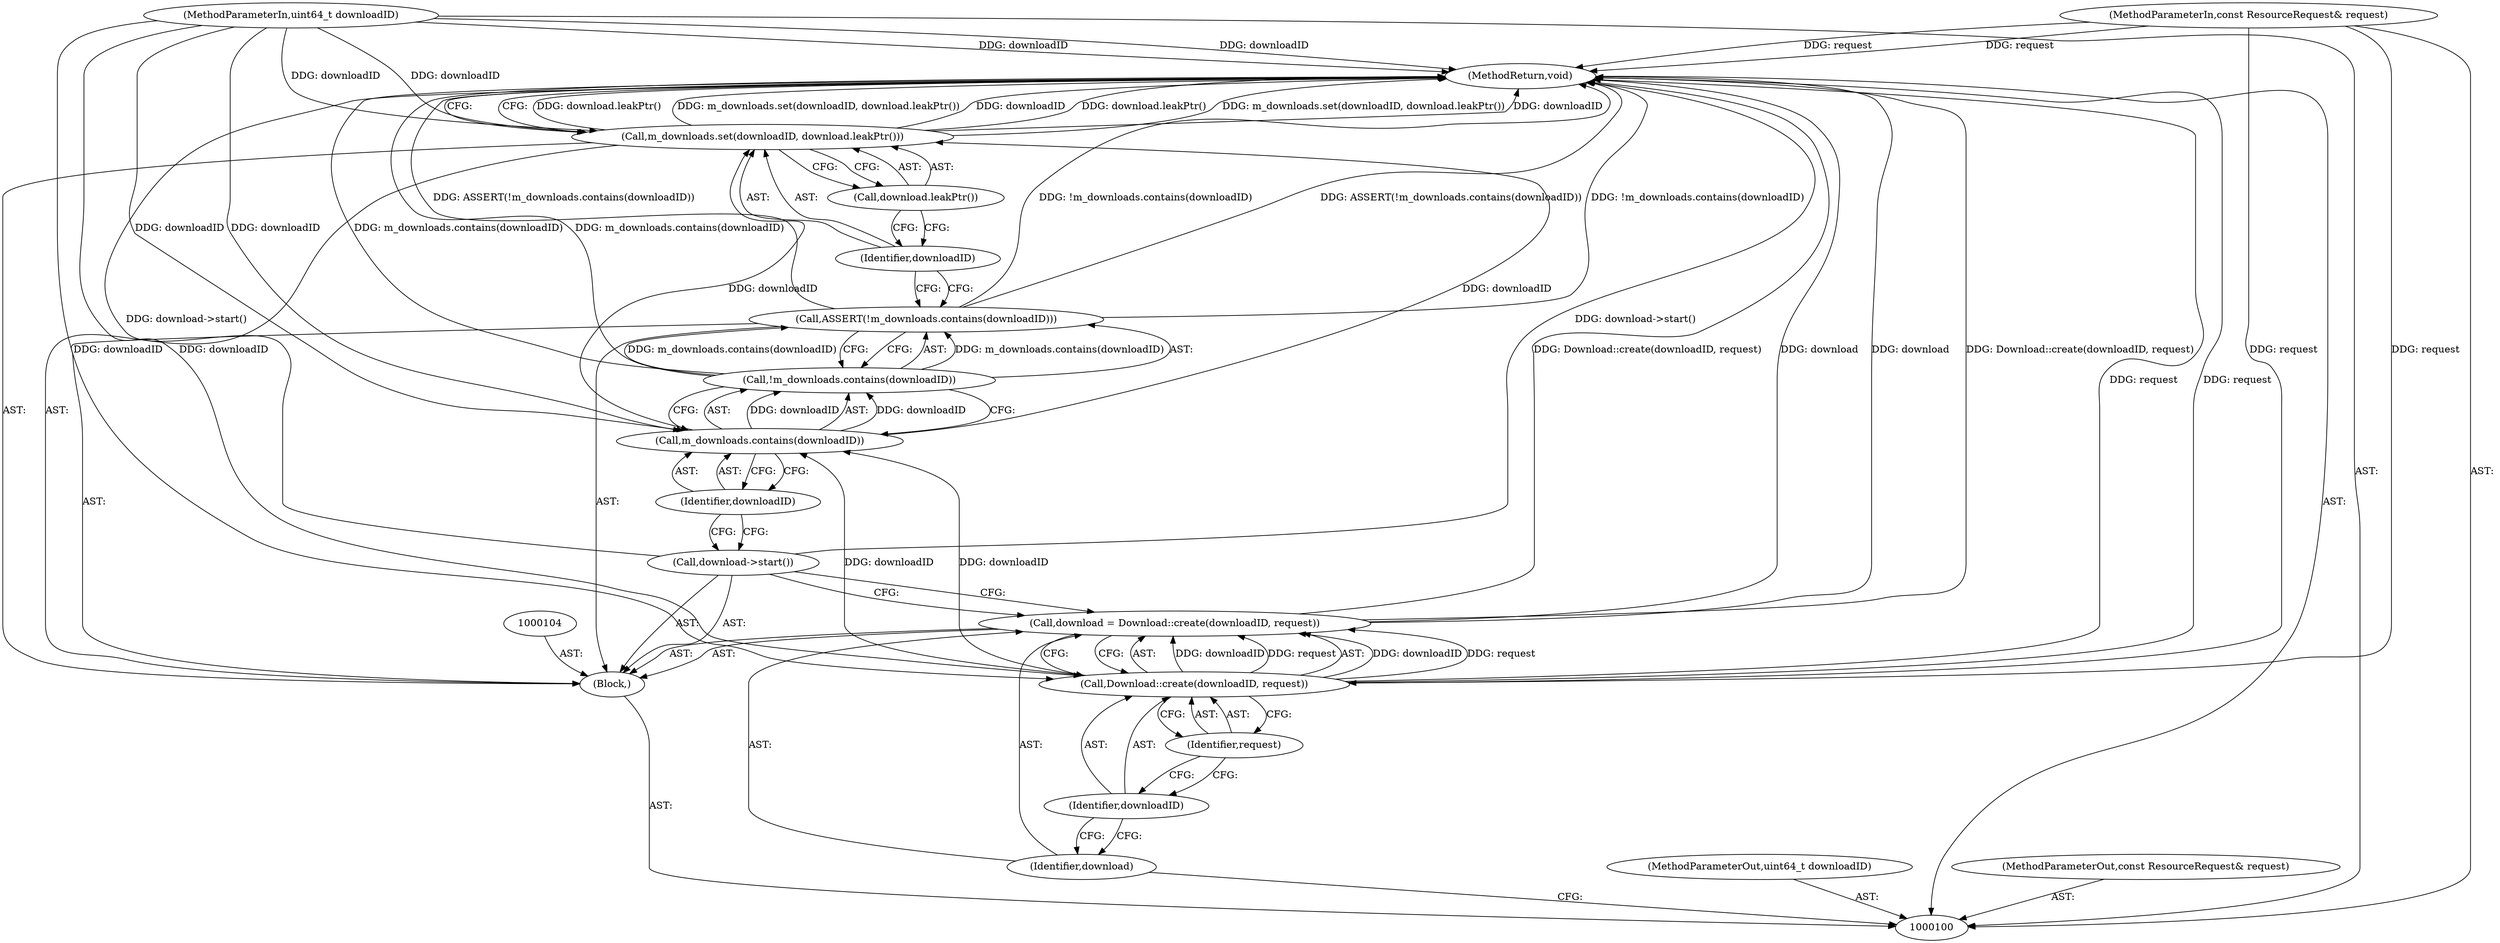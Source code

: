 digraph "1_Chrome_1797c8188e7d42f0adf6ce0e607307cd313e1d7d" {
"1000118" [label="(MethodReturn,void)"];
"1000101" [label="(MethodParameterIn,uint64_t downloadID)"];
"1000157" [label="(MethodParameterOut,uint64_t downloadID)"];
"1000102" [label="(MethodParameterIn,const ResourceRequest& request)"];
"1000158" [label="(MethodParameterOut,const ResourceRequest& request)"];
"1000103" [label="(Block,)"];
"1000105" [label="(Call,download = Download::create(downloadID, request))"];
"1000106" [label="(Identifier,download)"];
"1000107" [label="(Call,Download::create(downloadID, request))"];
"1000108" [label="(Identifier,downloadID)"];
"1000109" [label="(Identifier,request)"];
"1000110" [label="(Call,download->start())"];
"1000112" [label="(Call,!m_downloads.contains(downloadID))"];
"1000113" [label="(Call,m_downloads.contains(downloadID))"];
"1000114" [label="(Identifier,downloadID)"];
"1000111" [label="(Call,ASSERT(!m_downloads.contains(downloadID)))"];
"1000116" [label="(Identifier,downloadID)"];
"1000117" [label="(Call,download.leakPtr())"];
"1000115" [label="(Call,m_downloads.set(downloadID, download.leakPtr()))"];
"1000118" -> "1000100"  [label="AST: "];
"1000118" -> "1000115"  [label="CFG: "];
"1000115" -> "1000118"  [label="DDG: download.leakPtr()"];
"1000115" -> "1000118"  [label="DDG: m_downloads.set(downloadID, download.leakPtr())"];
"1000115" -> "1000118"  [label="DDG: downloadID"];
"1000105" -> "1000118"  [label="DDG: Download::create(downloadID, request)"];
"1000105" -> "1000118"  [label="DDG: download"];
"1000102" -> "1000118"  [label="DDG: request"];
"1000111" -> "1000118"  [label="DDG: !m_downloads.contains(downloadID)"];
"1000111" -> "1000118"  [label="DDG: ASSERT(!m_downloads.contains(downloadID))"];
"1000112" -> "1000118"  [label="DDG: m_downloads.contains(downloadID)"];
"1000101" -> "1000118"  [label="DDG: downloadID"];
"1000110" -> "1000118"  [label="DDG: download->start()"];
"1000107" -> "1000118"  [label="DDG: request"];
"1000101" -> "1000100"  [label="AST: "];
"1000101" -> "1000118"  [label="DDG: downloadID"];
"1000101" -> "1000107"  [label="DDG: downloadID"];
"1000101" -> "1000113"  [label="DDG: downloadID"];
"1000101" -> "1000115"  [label="DDG: downloadID"];
"1000157" -> "1000100"  [label="AST: "];
"1000102" -> "1000100"  [label="AST: "];
"1000102" -> "1000118"  [label="DDG: request"];
"1000102" -> "1000107"  [label="DDG: request"];
"1000158" -> "1000100"  [label="AST: "];
"1000103" -> "1000100"  [label="AST: "];
"1000104" -> "1000103"  [label="AST: "];
"1000105" -> "1000103"  [label="AST: "];
"1000110" -> "1000103"  [label="AST: "];
"1000111" -> "1000103"  [label="AST: "];
"1000115" -> "1000103"  [label="AST: "];
"1000105" -> "1000103"  [label="AST: "];
"1000105" -> "1000107"  [label="CFG: "];
"1000106" -> "1000105"  [label="AST: "];
"1000107" -> "1000105"  [label="AST: "];
"1000110" -> "1000105"  [label="CFG: "];
"1000105" -> "1000118"  [label="DDG: Download::create(downloadID, request)"];
"1000105" -> "1000118"  [label="DDG: download"];
"1000107" -> "1000105"  [label="DDG: downloadID"];
"1000107" -> "1000105"  [label="DDG: request"];
"1000106" -> "1000105"  [label="AST: "];
"1000106" -> "1000100"  [label="CFG: "];
"1000108" -> "1000106"  [label="CFG: "];
"1000107" -> "1000105"  [label="AST: "];
"1000107" -> "1000109"  [label="CFG: "];
"1000108" -> "1000107"  [label="AST: "];
"1000109" -> "1000107"  [label="AST: "];
"1000105" -> "1000107"  [label="CFG: "];
"1000107" -> "1000118"  [label="DDG: request"];
"1000107" -> "1000105"  [label="DDG: downloadID"];
"1000107" -> "1000105"  [label="DDG: request"];
"1000101" -> "1000107"  [label="DDG: downloadID"];
"1000102" -> "1000107"  [label="DDG: request"];
"1000107" -> "1000113"  [label="DDG: downloadID"];
"1000108" -> "1000107"  [label="AST: "];
"1000108" -> "1000106"  [label="CFG: "];
"1000109" -> "1000108"  [label="CFG: "];
"1000109" -> "1000107"  [label="AST: "];
"1000109" -> "1000108"  [label="CFG: "];
"1000107" -> "1000109"  [label="CFG: "];
"1000110" -> "1000103"  [label="AST: "];
"1000110" -> "1000105"  [label="CFG: "];
"1000114" -> "1000110"  [label="CFG: "];
"1000110" -> "1000118"  [label="DDG: download->start()"];
"1000112" -> "1000111"  [label="AST: "];
"1000112" -> "1000113"  [label="CFG: "];
"1000113" -> "1000112"  [label="AST: "];
"1000111" -> "1000112"  [label="CFG: "];
"1000112" -> "1000118"  [label="DDG: m_downloads.contains(downloadID)"];
"1000112" -> "1000111"  [label="DDG: m_downloads.contains(downloadID)"];
"1000113" -> "1000112"  [label="DDG: downloadID"];
"1000113" -> "1000112"  [label="AST: "];
"1000113" -> "1000114"  [label="CFG: "];
"1000114" -> "1000113"  [label="AST: "];
"1000112" -> "1000113"  [label="CFG: "];
"1000113" -> "1000112"  [label="DDG: downloadID"];
"1000107" -> "1000113"  [label="DDG: downloadID"];
"1000101" -> "1000113"  [label="DDG: downloadID"];
"1000113" -> "1000115"  [label="DDG: downloadID"];
"1000114" -> "1000113"  [label="AST: "];
"1000114" -> "1000110"  [label="CFG: "];
"1000113" -> "1000114"  [label="CFG: "];
"1000111" -> "1000103"  [label="AST: "];
"1000111" -> "1000112"  [label="CFG: "];
"1000112" -> "1000111"  [label="AST: "];
"1000116" -> "1000111"  [label="CFG: "];
"1000111" -> "1000118"  [label="DDG: !m_downloads.contains(downloadID)"];
"1000111" -> "1000118"  [label="DDG: ASSERT(!m_downloads.contains(downloadID))"];
"1000112" -> "1000111"  [label="DDG: m_downloads.contains(downloadID)"];
"1000116" -> "1000115"  [label="AST: "];
"1000116" -> "1000111"  [label="CFG: "];
"1000117" -> "1000116"  [label="CFG: "];
"1000117" -> "1000115"  [label="AST: "];
"1000117" -> "1000116"  [label="CFG: "];
"1000115" -> "1000117"  [label="CFG: "];
"1000115" -> "1000103"  [label="AST: "];
"1000115" -> "1000117"  [label="CFG: "];
"1000116" -> "1000115"  [label="AST: "];
"1000117" -> "1000115"  [label="AST: "];
"1000118" -> "1000115"  [label="CFG: "];
"1000115" -> "1000118"  [label="DDG: download.leakPtr()"];
"1000115" -> "1000118"  [label="DDG: m_downloads.set(downloadID, download.leakPtr())"];
"1000115" -> "1000118"  [label="DDG: downloadID"];
"1000113" -> "1000115"  [label="DDG: downloadID"];
"1000101" -> "1000115"  [label="DDG: downloadID"];
}
